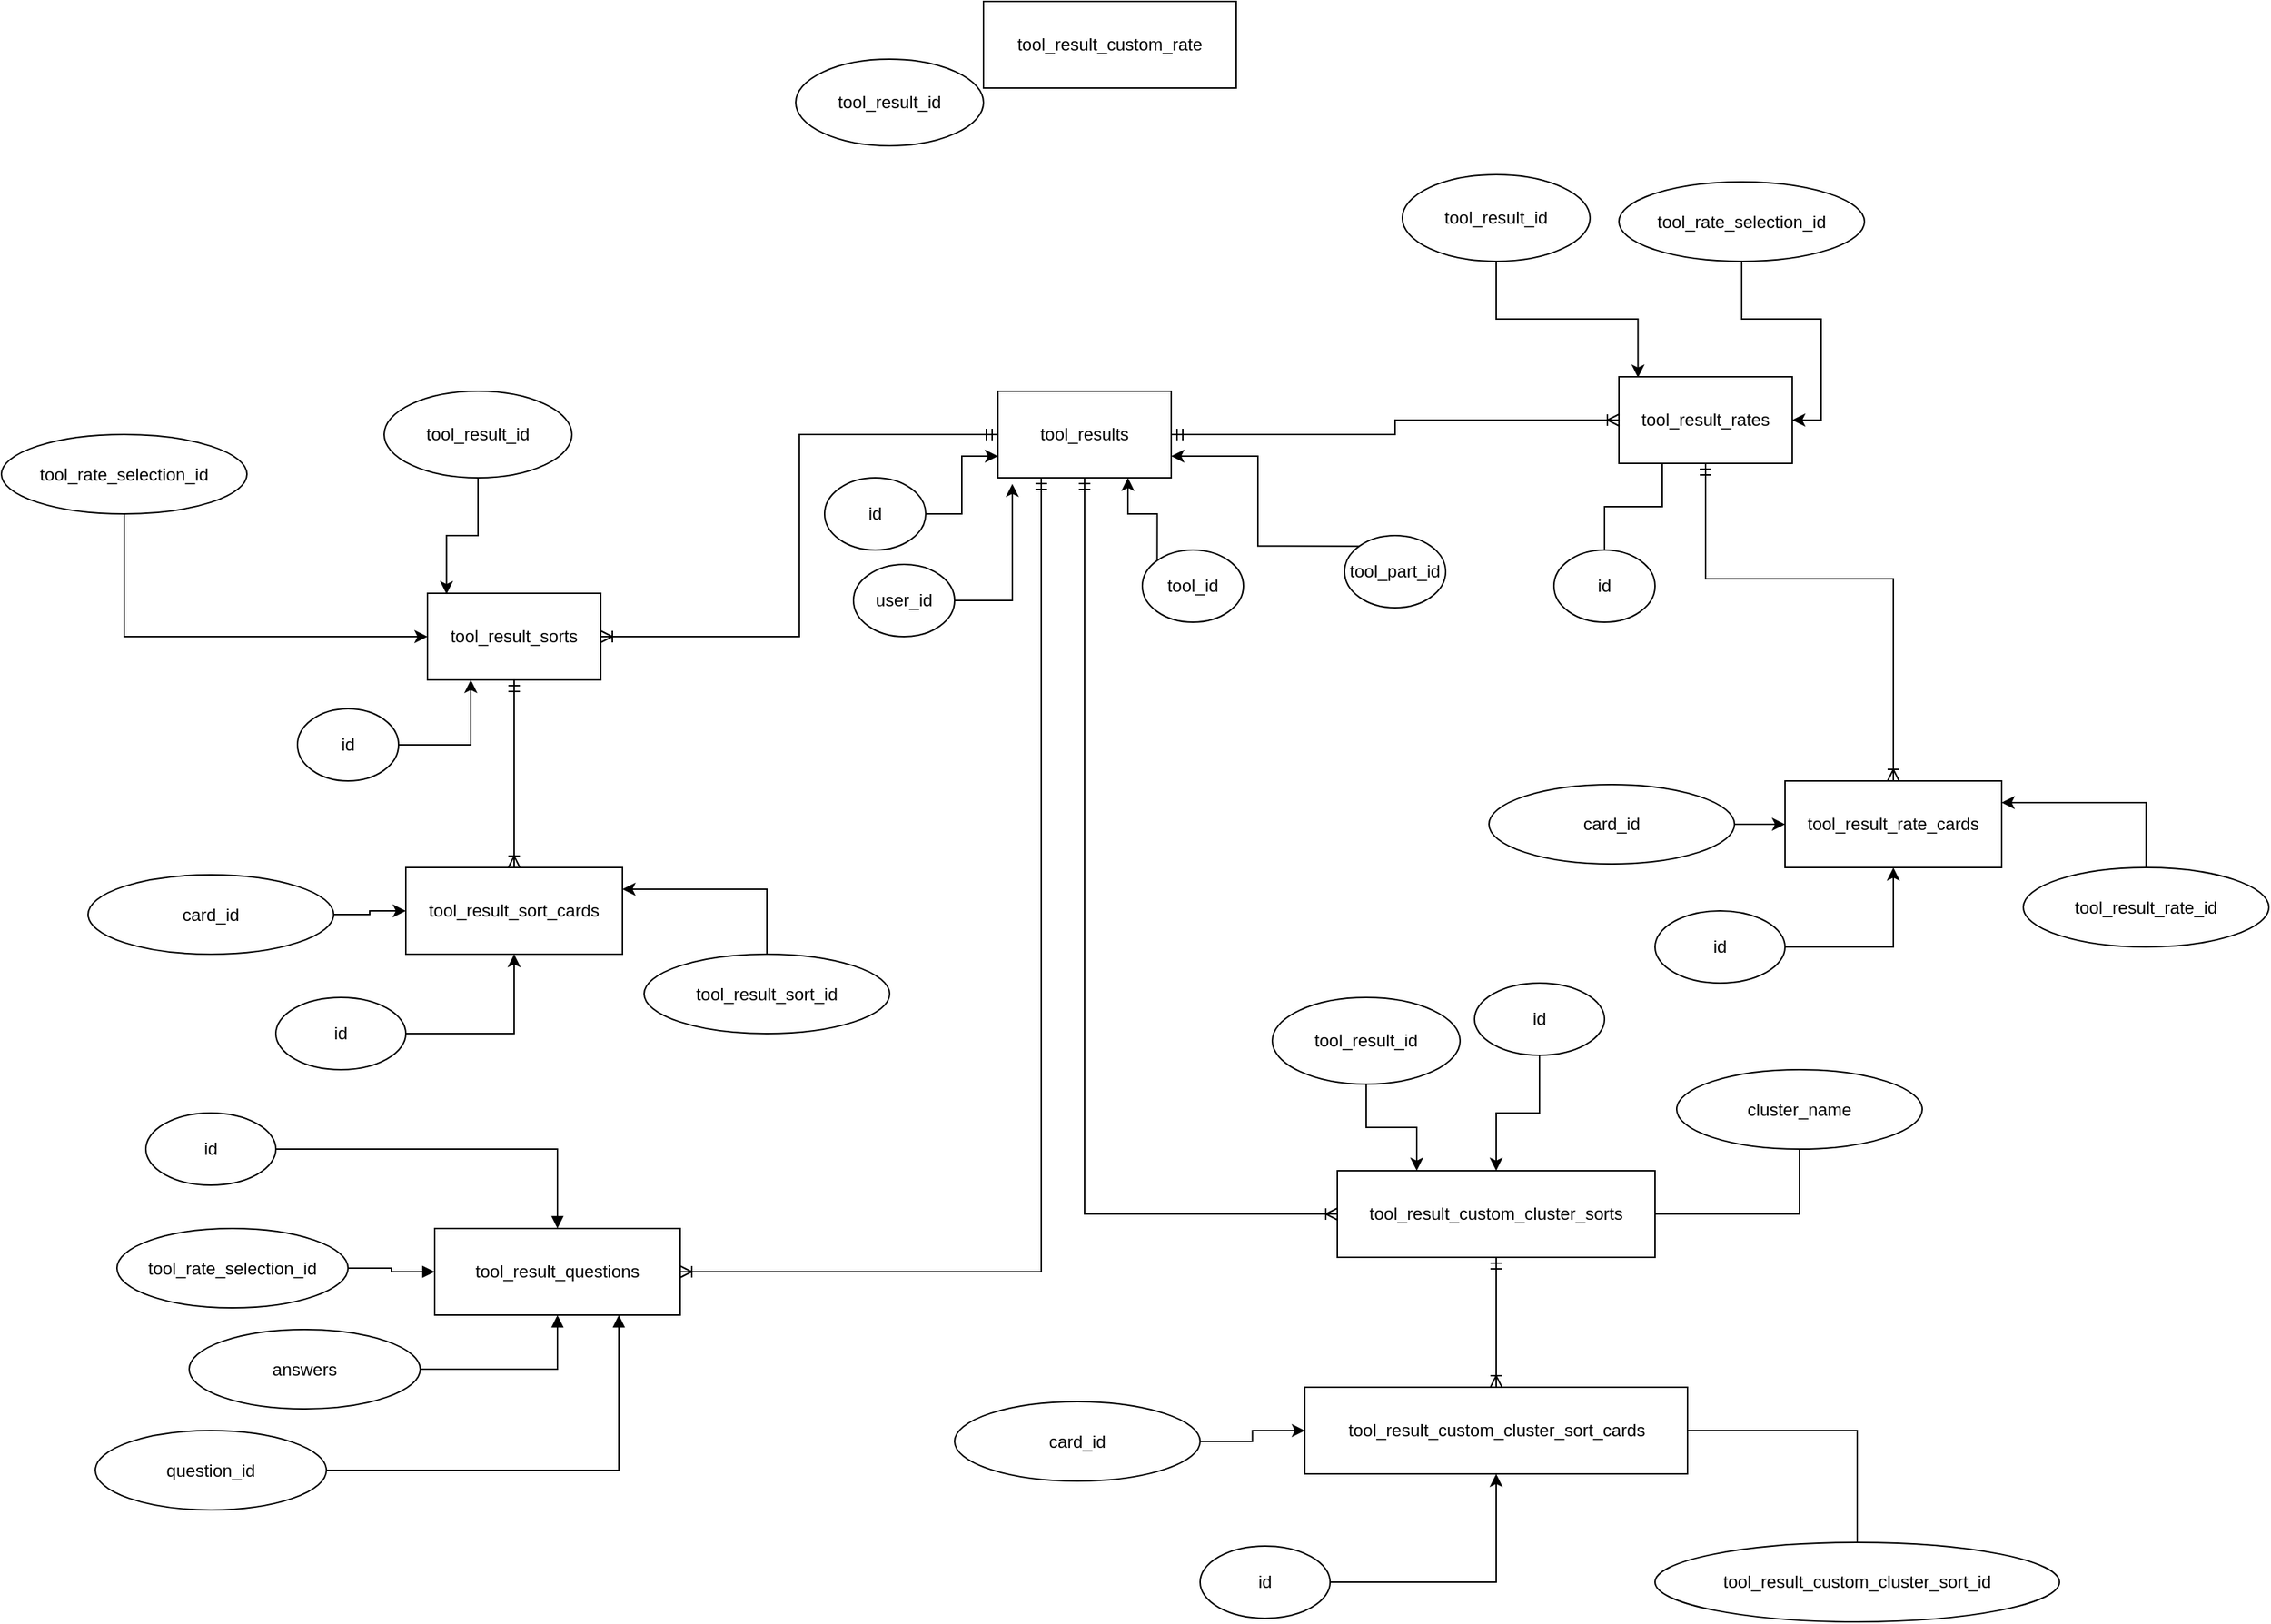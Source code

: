 <mxfile version="14.8.6" type="github">
  <diagram id="s0kK3envSmm_vPZ5UdHi" name="Page-1">
    <mxGraphModel dx="1888" dy="1647" grid="1" gridSize="10" guides="1" tooltips="1" connect="1" arrows="1" fold="1" page="1" pageScale="1" pageWidth="850" pageHeight="1100" math="0" shadow="0">
      <root>
        <mxCell id="0" />
        <mxCell id="1" parent="0" />
        <mxCell id="IBH5QyoZwOED5b6Hb1C7-21" style="edgeStyle=orthogonalEdgeStyle;rounded=0;orthogonalLoop=1;jettySize=auto;html=1;exitX=1;exitY=0.5;exitDx=0;exitDy=0;endArrow=ERoneToMany;endFill=0;startArrow=ERmandOne;startFill=0;" parent="1" source="IBH5QyoZwOED5b6Hb1C7-1" target="IBH5QyoZwOED5b6Hb1C7-9" edge="1">
          <mxGeometry relative="1" as="geometry" />
        </mxCell>
        <mxCell id="1Lqj4-aU47I2CfEqmCzf-34" style="edgeStyle=orthogonalEdgeStyle;rounded=0;orthogonalLoop=1;jettySize=auto;html=1;exitX=0;exitY=0.5;exitDx=0;exitDy=0;entryX=1;entryY=0.5;entryDx=0;entryDy=0;endArrow=ERoneToMany;endFill=0;startArrow=ERmandOne;startFill=0;" parent="1" source="IBH5QyoZwOED5b6Hb1C7-1" target="1Lqj4-aU47I2CfEqmCzf-14" edge="1">
          <mxGeometry relative="1" as="geometry" />
        </mxCell>
        <mxCell id="1Lqj4-aU47I2CfEqmCzf-50" style="edgeStyle=orthogonalEdgeStyle;rounded=0;orthogonalLoop=1;jettySize=auto;html=1;exitX=0.25;exitY=1;exitDx=0;exitDy=0;entryX=1;entryY=0.5;entryDx=0;entryDy=0;startArrow=ERmandOne;startFill=0;endArrow=ERoneToMany;endFill=0;" parent="1" source="IBH5QyoZwOED5b6Hb1C7-1" target="1Lqj4-aU47I2CfEqmCzf-37" edge="1">
          <mxGeometry relative="1" as="geometry" />
        </mxCell>
        <mxCell id="ljA7cv0OlBiPl5dgkO5F-6" style="edgeStyle=orthogonalEdgeStyle;rounded=0;orthogonalLoop=1;jettySize=auto;html=1;exitX=0.5;exitY=1;exitDx=0;exitDy=0;entryX=0;entryY=0.5;entryDx=0;entryDy=0;startArrow=ERmandOne;startFill=0;endArrow=ERoneToMany;endFill=0;" parent="1" source="IBH5QyoZwOED5b6Hb1C7-1" target="ljA7cv0OlBiPl5dgkO5F-1" edge="1">
          <mxGeometry relative="1" as="geometry" />
        </mxCell>
        <mxCell id="IBH5QyoZwOED5b6Hb1C7-1" value="tool_results" style="rounded=0;whiteSpace=wrap;html=1;" parent="1" vertex="1">
          <mxGeometry x="170" y="170" width="120" height="60" as="geometry" />
        </mxCell>
        <mxCell id="b0UbF2IqYbmgygXNMMR_-5" style="edgeStyle=orthogonalEdgeStyle;rounded=0;orthogonalLoop=1;jettySize=auto;html=1;exitX=1;exitY=0.5;exitDx=0;exitDy=0;entryX=0.083;entryY=1.07;entryDx=0;entryDy=0;entryPerimeter=0;" edge="1" parent="1" source="IBH5QyoZwOED5b6Hb1C7-3" target="IBH5QyoZwOED5b6Hb1C7-1">
          <mxGeometry relative="1" as="geometry" />
        </mxCell>
        <mxCell id="IBH5QyoZwOED5b6Hb1C7-3" value="user_id" style="ellipse;whiteSpace=wrap;html=1;" parent="1" vertex="1">
          <mxGeometry x="70" y="290" width="70" height="50" as="geometry" />
        </mxCell>
        <mxCell id="b0UbF2IqYbmgygXNMMR_-3" style="edgeStyle=orthogonalEdgeStyle;rounded=0;orthogonalLoop=1;jettySize=auto;html=1;exitX=0;exitY=0;exitDx=0;exitDy=0;entryX=0.75;entryY=1;entryDx=0;entryDy=0;" edge="1" parent="1" source="IBH5QyoZwOED5b6Hb1C7-5" target="IBH5QyoZwOED5b6Hb1C7-1">
          <mxGeometry relative="1" as="geometry" />
        </mxCell>
        <mxCell id="IBH5QyoZwOED5b6Hb1C7-5" value="tool_id" style="ellipse;whiteSpace=wrap;html=1;" parent="1" vertex="1">
          <mxGeometry x="270" y="280" width="70" height="50" as="geometry" />
        </mxCell>
        <mxCell id="IBH5QyoZwOED5b6Hb1C7-25" style="edgeStyle=orthogonalEdgeStyle;rounded=0;orthogonalLoop=1;jettySize=auto;html=1;exitX=0.5;exitY=1;exitDx=0;exitDy=0;entryX=0.5;entryY=0;entryDx=0;entryDy=0;startArrow=ERmandOne;startFill=0;endArrow=ERoneToMany;endFill=0;" parent="1" source="IBH5QyoZwOED5b6Hb1C7-9" target="IBH5QyoZwOED5b6Hb1C7-22" edge="1">
          <mxGeometry relative="1" as="geometry">
            <Array as="points">
              <mxPoint x="660" y="300" />
              <mxPoint x="790" y="300" />
            </Array>
          </mxGeometry>
        </mxCell>
        <mxCell id="IBH5QyoZwOED5b6Hb1C7-9" value="tool_result_rates" style="rounded=0;whiteSpace=wrap;html=1;" parent="1" vertex="1">
          <mxGeometry x="600" y="160" width="120" height="60" as="geometry" />
        </mxCell>
        <mxCell id="1Lqj4-aU47I2CfEqmCzf-36" style="edgeStyle=orthogonalEdgeStyle;rounded=0;orthogonalLoop=1;jettySize=auto;html=1;exitX=0.5;exitY=0;exitDx=0;exitDy=0;entryX=0.25;entryY=1;entryDx=0;entryDy=0;startArrow=none;startFill=0;endArrow=none;endFill=0;" parent="1" source="IBH5QyoZwOED5b6Hb1C7-10" target="IBH5QyoZwOED5b6Hb1C7-9" edge="1">
          <mxGeometry relative="1" as="geometry" />
        </mxCell>
        <mxCell id="IBH5QyoZwOED5b6Hb1C7-10" value="id" style="ellipse;whiteSpace=wrap;html=1;" parent="1" vertex="1">
          <mxGeometry x="555" y="280" width="70" height="50" as="geometry" />
        </mxCell>
        <mxCell id="IBH5QyoZwOED5b6Hb1C7-17" style="edgeStyle=orthogonalEdgeStyle;rounded=0;orthogonalLoop=1;jettySize=auto;html=1;exitX=0.5;exitY=1;exitDx=0;exitDy=0;entryX=0.11;entryY=0.01;entryDx=0;entryDy=0;entryPerimeter=0;" parent="1" source="IBH5QyoZwOED5b6Hb1C7-12" target="IBH5QyoZwOED5b6Hb1C7-9" edge="1">
          <mxGeometry relative="1" as="geometry" />
        </mxCell>
        <mxCell id="IBH5QyoZwOED5b6Hb1C7-12" value="tool_result_id" style="ellipse;whiteSpace=wrap;html=1;" parent="1" vertex="1">
          <mxGeometry x="450" y="20" width="130" height="60" as="geometry" />
        </mxCell>
        <mxCell id="IBH5QyoZwOED5b6Hb1C7-22" value="tool_result_rate_cards" style="rounded=0;whiteSpace=wrap;html=1;" parent="1" vertex="1">
          <mxGeometry x="715" y="440" width="150" height="60" as="geometry" />
        </mxCell>
        <mxCell id="1Lqj4-aU47I2CfEqmCzf-3" style="edgeStyle=orthogonalEdgeStyle;rounded=0;orthogonalLoop=1;jettySize=auto;html=1;exitX=0.5;exitY=1;exitDx=0;exitDy=0;entryX=1;entryY=0.5;entryDx=0;entryDy=0;" parent="1" source="IBH5QyoZwOED5b6Hb1C7-23" target="IBH5QyoZwOED5b6Hb1C7-9" edge="1">
          <mxGeometry relative="1" as="geometry" />
        </mxCell>
        <mxCell id="IBH5QyoZwOED5b6Hb1C7-23" value="tool_rate_selection_id" style="ellipse;whiteSpace=wrap;html=1;" parent="1" vertex="1">
          <mxGeometry x="600" y="25" width="170" height="55" as="geometry" />
        </mxCell>
        <mxCell id="1Lqj4-aU47I2CfEqmCzf-4" style="edgeStyle=orthogonalEdgeStyle;rounded=0;orthogonalLoop=1;jettySize=auto;html=1;exitX=1;exitY=0.5;exitDx=0;exitDy=0;" parent="1" source="IBH5QyoZwOED5b6Hb1C7-26" target="IBH5QyoZwOED5b6Hb1C7-22" edge="1">
          <mxGeometry relative="1" as="geometry" />
        </mxCell>
        <mxCell id="IBH5QyoZwOED5b6Hb1C7-26" value="id" style="ellipse;whiteSpace=wrap;html=1;" parent="1" vertex="1">
          <mxGeometry x="625" y="530" width="90" height="50" as="geometry" />
        </mxCell>
        <mxCell id="b0UbF2IqYbmgygXNMMR_-7" style="edgeStyle=orthogonalEdgeStyle;rounded=0;orthogonalLoop=1;jettySize=auto;html=1;exitX=1;exitY=0.5;exitDx=0;exitDy=0;entryX=0;entryY=0.75;entryDx=0;entryDy=0;" edge="1" parent="1" source="1Lqj4-aU47I2CfEqmCzf-1" target="IBH5QyoZwOED5b6Hb1C7-1">
          <mxGeometry relative="1" as="geometry" />
        </mxCell>
        <mxCell id="1Lqj4-aU47I2CfEqmCzf-1" value="id" style="ellipse;whiteSpace=wrap;html=1;" parent="1" vertex="1">
          <mxGeometry x="50" y="230" width="70" height="50" as="geometry" />
        </mxCell>
        <mxCell id="1Lqj4-aU47I2CfEqmCzf-6" style="edgeStyle=orthogonalEdgeStyle;rounded=0;orthogonalLoop=1;jettySize=auto;html=1;exitX=0.5;exitY=0;exitDx=0;exitDy=0;entryX=1;entryY=0.25;entryDx=0;entryDy=0;" parent="1" source="1Lqj4-aU47I2CfEqmCzf-5" target="IBH5QyoZwOED5b6Hb1C7-22" edge="1">
          <mxGeometry relative="1" as="geometry" />
        </mxCell>
        <mxCell id="1Lqj4-aU47I2CfEqmCzf-5" value="tool_result_rate_id" style="ellipse;whiteSpace=wrap;html=1;" parent="1" vertex="1">
          <mxGeometry x="880" y="500" width="170" height="55" as="geometry" />
        </mxCell>
        <mxCell id="1Lqj4-aU47I2CfEqmCzf-8" style="edgeStyle=orthogonalEdgeStyle;rounded=0;orthogonalLoop=1;jettySize=auto;html=1;exitX=1;exitY=0.5;exitDx=0;exitDy=0;" parent="1" source="1Lqj4-aU47I2CfEqmCzf-7" target="IBH5QyoZwOED5b6Hb1C7-22" edge="1">
          <mxGeometry relative="1" as="geometry" />
        </mxCell>
        <mxCell id="1Lqj4-aU47I2CfEqmCzf-7" value="card_id" style="ellipse;whiteSpace=wrap;html=1;" parent="1" vertex="1">
          <mxGeometry x="510" y="442.5" width="170" height="55" as="geometry" />
        </mxCell>
        <mxCell id="1Lqj4-aU47I2CfEqmCzf-13" style="edgeStyle=orthogonalEdgeStyle;rounded=0;orthogonalLoop=1;jettySize=auto;html=1;exitX=0.5;exitY=1;exitDx=0;exitDy=0;entryX=0.5;entryY=0;entryDx=0;entryDy=0;startArrow=ERmandOne;startFill=0;endArrow=ERoneToMany;endFill=0;" parent="1" source="1Lqj4-aU47I2CfEqmCzf-14" target="1Lqj4-aU47I2CfEqmCzf-19" edge="1">
          <mxGeometry relative="1" as="geometry" />
        </mxCell>
        <mxCell id="1Lqj4-aU47I2CfEqmCzf-14" value="tool_result_sorts" style="rounded=0;whiteSpace=wrap;html=1;" parent="1" vertex="1">
          <mxGeometry x="-225" y="310" width="120" height="60" as="geometry" />
        </mxCell>
        <mxCell id="1Lqj4-aU47I2CfEqmCzf-15" style="edgeStyle=orthogonalEdgeStyle;rounded=0;orthogonalLoop=1;jettySize=auto;html=1;exitX=1;exitY=0.5;exitDx=0;exitDy=0;entryX=0.25;entryY=1;entryDx=0;entryDy=0;" parent="1" source="1Lqj4-aU47I2CfEqmCzf-16" target="1Lqj4-aU47I2CfEqmCzf-14" edge="1">
          <mxGeometry relative="1" as="geometry" />
        </mxCell>
        <mxCell id="1Lqj4-aU47I2CfEqmCzf-16" value="id" style="ellipse;whiteSpace=wrap;html=1;" parent="1" vertex="1">
          <mxGeometry x="-315" y="390" width="70" height="50" as="geometry" />
        </mxCell>
        <mxCell id="1Lqj4-aU47I2CfEqmCzf-17" style="edgeStyle=orthogonalEdgeStyle;rounded=0;orthogonalLoop=1;jettySize=auto;html=1;exitX=0.5;exitY=1;exitDx=0;exitDy=0;entryX=0.11;entryY=0.01;entryDx=0;entryDy=0;entryPerimeter=0;" parent="1" source="1Lqj4-aU47I2CfEqmCzf-18" target="1Lqj4-aU47I2CfEqmCzf-14" edge="1">
          <mxGeometry relative="1" as="geometry" />
        </mxCell>
        <mxCell id="1Lqj4-aU47I2CfEqmCzf-18" value="tool_result_id" style="ellipse;whiteSpace=wrap;html=1;" parent="1" vertex="1">
          <mxGeometry x="-255" y="170" width="130" height="60" as="geometry" />
        </mxCell>
        <mxCell id="1Lqj4-aU47I2CfEqmCzf-19" value="tool_result_sort_cards" style="rounded=0;whiteSpace=wrap;html=1;" parent="1" vertex="1">
          <mxGeometry x="-240" y="500" width="150" height="60" as="geometry" />
        </mxCell>
        <mxCell id="1Lqj4-aU47I2CfEqmCzf-33" style="edgeStyle=orthogonalEdgeStyle;rounded=0;orthogonalLoop=1;jettySize=auto;html=1;exitX=0.5;exitY=1;exitDx=0;exitDy=0;entryX=0;entryY=0.5;entryDx=0;entryDy=0;" parent="1" source="1Lqj4-aU47I2CfEqmCzf-21" target="1Lqj4-aU47I2CfEqmCzf-14" edge="1">
          <mxGeometry relative="1" as="geometry" />
        </mxCell>
        <mxCell id="1Lqj4-aU47I2CfEqmCzf-21" value="tool_rate_selection_id" style="ellipse;whiteSpace=wrap;html=1;" parent="1" vertex="1">
          <mxGeometry x="-520" y="200" width="170" height="55" as="geometry" />
        </mxCell>
        <mxCell id="1Lqj4-aU47I2CfEqmCzf-22" style="edgeStyle=orthogonalEdgeStyle;rounded=0;orthogonalLoop=1;jettySize=auto;html=1;exitX=1;exitY=0.5;exitDx=0;exitDy=0;" parent="1" source="1Lqj4-aU47I2CfEqmCzf-23" target="1Lqj4-aU47I2CfEqmCzf-19" edge="1">
          <mxGeometry relative="1" as="geometry" />
        </mxCell>
        <mxCell id="1Lqj4-aU47I2CfEqmCzf-23" value="id" style="ellipse;whiteSpace=wrap;html=1;" parent="1" vertex="1">
          <mxGeometry x="-330" y="590" width="90" height="50" as="geometry" />
        </mxCell>
        <mxCell id="1Lqj4-aU47I2CfEqmCzf-24" style="edgeStyle=orthogonalEdgeStyle;rounded=0;orthogonalLoop=1;jettySize=auto;html=1;exitX=0.5;exitY=0;exitDx=0;exitDy=0;entryX=1;entryY=0.25;entryDx=0;entryDy=0;" parent="1" source="1Lqj4-aU47I2CfEqmCzf-25" target="1Lqj4-aU47I2CfEqmCzf-19" edge="1">
          <mxGeometry relative="1" as="geometry" />
        </mxCell>
        <mxCell id="1Lqj4-aU47I2CfEqmCzf-25" value="tool_result_sort_id" style="ellipse;whiteSpace=wrap;html=1;" parent="1" vertex="1">
          <mxGeometry x="-75" y="560" width="170" height="55" as="geometry" />
        </mxCell>
        <mxCell id="1Lqj4-aU47I2CfEqmCzf-31" style="edgeStyle=orthogonalEdgeStyle;rounded=0;orthogonalLoop=1;jettySize=auto;html=1;exitX=1;exitY=0.5;exitDx=0;exitDy=0;" parent="1" source="1Lqj4-aU47I2CfEqmCzf-27" target="1Lqj4-aU47I2CfEqmCzf-19" edge="1">
          <mxGeometry relative="1" as="geometry" />
        </mxCell>
        <mxCell id="1Lqj4-aU47I2CfEqmCzf-27" value="card_id" style="ellipse;whiteSpace=wrap;html=1;" parent="1" vertex="1">
          <mxGeometry x="-460" y="505" width="170" height="55" as="geometry" />
        </mxCell>
        <mxCell id="1Lqj4-aU47I2CfEqmCzf-37" value="tool_result_questions" style="rounded=0;whiteSpace=wrap;html=1;" parent="1" vertex="1">
          <mxGeometry x="-220" y="750" width="170" height="60" as="geometry" />
        </mxCell>
        <mxCell id="1Lqj4-aU47I2CfEqmCzf-41" style="edgeStyle=orthogonalEdgeStyle;rounded=0;orthogonalLoop=1;jettySize=auto;html=1;exitX=1;exitY=0.5;exitDx=0;exitDy=0;startArrow=none;startFill=0;endArrow=block;endFill=1;" parent="1" source="1Lqj4-aU47I2CfEqmCzf-38" target="1Lqj4-aU47I2CfEqmCzf-37" edge="1">
          <mxGeometry relative="1" as="geometry" />
        </mxCell>
        <mxCell id="1Lqj4-aU47I2CfEqmCzf-38" value="tool_rate_selection_id" style="ellipse;whiteSpace=wrap;html=1;" parent="1" vertex="1">
          <mxGeometry x="-440" y="750" width="160" height="55" as="geometry" />
        </mxCell>
        <mxCell id="1Lqj4-aU47I2CfEqmCzf-40" value="" style="edgeStyle=orthogonalEdgeStyle;rounded=0;orthogonalLoop=1;jettySize=auto;html=1;startArrow=none;startFill=0;endArrow=block;endFill=1;" parent="1" source="1Lqj4-aU47I2CfEqmCzf-39" target="1Lqj4-aU47I2CfEqmCzf-37" edge="1">
          <mxGeometry relative="1" as="geometry" />
        </mxCell>
        <mxCell id="1Lqj4-aU47I2CfEqmCzf-39" value="id" style="ellipse;whiteSpace=wrap;html=1;" parent="1" vertex="1">
          <mxGeometry x="-420" y="670" width="90" height="50" as="geometry" />
        </mxCell>
        <mxCell id="1Lqj4-aU47I2CfEqmCzf-43" style="edgeStyle=orthogonalEdgeStyle;rounded=0;orthogonalLoop=1;jettySize=auto;html=1;exitX=1;exitY=0.5;exitDx=0;exitDy=0;startArrow=none;startFill=0;endArrow=block;endFill=1;" parent="1" source="1Lqj4-aU47I2CfEqmCzf-42" target="1Lqj4-aU47I2CfEqmCzf-37" edge="1">
          <mxGeometry relative="1" as="geometry" />
        </mxCell>
        <mxCell id="1Lqj4-aU47I2CfEqmCzf-42" value="answers" style="ellipse;whiteSpace=wrap;html=1;" parent="1" vertex="1">
          <mxGeometry x="-390" y="820" width="160" height="55" as="geometry" />
        </mxCell>
        <mxCell id="b0UbF2IqYbmgygXNMMR_-4" style="edgeStyle=orthogonalEdgeStyle;rounded=0;orthogonalLoop=1;jettySize=auto;html=1;exitX=0;exitY=0;exitDx=0;exitDy=0;entryX=1;entryY=0.75;entryDx=0;entryDy=0;" edge="1" parent="1" source="1Lqj4-aU47I2CfEqmCzf-46" target="IBH5QyoZwOED5b6Hb1C7-1">
          <mxGeometry relative="1" as="geometry" />
        </mxCell>
        <mxCell id="1Lqj4-aU47I2CfEqmCzf-46" value="tool_part_id" style="ellipse;whiteSpace=wrap;html=1;" parent="1" vertex="1">
          <mxGeometry x="410" y="270" width="70" height="50" as="geometry" />
        </mxCell>
        <mxCell id="1Lqj4-aU47I2CfEqmCzf-49" style="edgeStyle=orthogonalEdgeStyle;rounded=0;orthogonalLoop=1;jettySize=auto;html=1;exitX=1;exitY=0.5;exitDx=0;exitDy=0;entryX=0.75;entryY=1;entryDx=0;entryDy=0;startArrow=none;startFill=0;endArrow=block;endFill=1;" parent="1" source="1Lqj4-aU47I2CfEqmCzf-48" target="1Lqj4-aU47I2CfEqmCzf-37" edge="1">
          <mxGeometry relative="1" as="geometry" />
        </mxCell>
        <mxCell id="1Lqj4-aU47I2CfEqmCzf-48" value="question_id" style="ellipse;whiteSpace=wrap;html=1;" parent="1" vertex="1">
          <mxGeometry x="-455" y="890" width="160" height="55" as="geometry" />
        </mxCell>
        <mxCell id="ljA7cv0OlBiPl5dgkO5F-14" style="edgeStyle=orthogonalEdgeStyle;rounded=0;orthogonalLoop=1;jettySize=auto;html=1;exitX=0.5;exitY=1;exitDx=0;exitDy=0;entryX=0.5;entryY=0;entryDx=0;entryDy=0;startArrow=ERmandOne;startFill=0;endArrow=ERoneToMany;endFill=0;" parent="1" source="ljA7cv0OlBiPl5dgkO5F-1" target="ljA7cv0OlBiPl5dgkO5F-7" edge="1">
          <mxGeometry relative="1" as="geometry" />
        </mxCell>
        <mxCell id="ljA7cv0OlBiPl5dgkO5F-17" style="edgeStyle=orthogonalEdgeStyle;rounded=0;orthogonalLoop=1;jettySize=auto;html=1;exitX=1;exitY=0.5;exitDx=0;exitDy=0;startArrow=none;startFill=0;endArrow=none;endFill=0;" parent="1" source="ljA7cv0OlBiPl5dgkO5F-1" target="ljA7cv0OlBiPl5dgkO5F-16" edge="1">
          <mxGeometry relative="1" as="geometry" />
        </mxCell>
        <mxCell id="ljA7cv0OlBiPl5dgkO5F-1" value="tool_result_custom_cluster_sorts" style="rounded=0;whiteSpace=wrap;html=1;" parent="1" vertex="1">
          <mxGeometry x="405" y="710" width="220" height="60" as="geometry" />
        </mxCell>
        <mxCell id="ljA7cv0OlBiPl5dgkO5F-3" style="edgeStyle=orthogonalEdgeStyle;rounded=0;orthogonalLoop=1;jettySize=auto;html=1;exitX=0.5;exitY=1;exitDx=0;exitDy=0;entryX=0.25;entryY=0;entryDx=0;entryDy=0;" parent="1" source="ljA7cv0OlBiPl5dgkO5F-2" target="ljA7cv0OlBiPl5dgkO5F-1" edge="1">
          <mxGeometry relative="1" as="geometry" />
        </mxCell>
        <mxCell id="ljA7cv0OlBiPl5dgkO5F-2" value="tool_result_id" style="ellipse;whiteSpace=wrap;html=1;" parent="1" vertex="1">
          <mxGeometry x="360" y="590" width="130" height="60" as="geometry" />
        </mxCell>
        <mxCell id="ljA7cv0OlBiPl5dgkO5F-5" style="edgeStyle=orthogonalEdgeStyle;rounded=0;orthogonalLoop=1;jettySize=auto;html=1;exitX=0.5;exitY=1;exitDx=0;exitDy=0;" parent="1" source="ljA7cv0OlBiPl5dgkO5F-4" target="ljA7cv0OlBiPl5dgkO5F-1" edge="1">
          <mxGeometry relative="1" as="geometry" />
        </mxCell>
        <mxCell id="ljA7cv0OlBiPl5dgkO5F-4" value="id" style="ellipse;whiteSpace=wrap;html=1;" parent="1" vertex="1">
          <mxGeometry x="500" y="580" width="90" height="50" as="geometry" />
        </mxCell>
        <mxCell id="ljA7cv0OlBiPl5dgkO5F-7" value="tool_result_custom_cluster_sort_cards" style="rounded=0;whiteSpace=wrap;html=1;" parent="1" vertex="1">
          <mxGeometry x="382.5" y="860" width="265" height="60" as="geometry" />
        </mxCell>
        <mxCell id="ljA7cv0OlBiPl5dgkO5F-8" style="edgeStyle=orthogonalEdgeStyle;rounded=0;orthogonalLoop=1;jettySize=auto;html=1;exitX=1;exitY=0.5;exitDx=0;exitDy=0;" parent="1" source="ljA7cv0OlBiPl5dgkO5F-9" target="ljA7cv0OlBiPl5dgkO5F-7" edge="1">
          <mxGeometry relative="1" as="geometry" />
        </mxCell>
        <mxCell id="ljA7cv0OlBiPl5dgkO5F-9" value="id" style="ellipse;whiteSpace=wrap;html=1;" parent="1" vertex="1">
          <mxGeometry x="310" y="970" width="90" height="50" as="geometry" />
        </mxCell>
        <mxCell id="ljA7cv0OlBiPl5dgkO5F-12" style="edgeStyle=orthogonalEdgeStyle;rounded=0;orthogonalLoop=1;jettySize=auto;html=1;exitX=1;exitY=0.5;exitDx=0;exitDy=0;" parent="1" source="ljA7cv0OlBiPl5dgkO5F-13" target="ljA7cv0OlBiPl5dgkO5F-7" edge="1">
          <mxGeometry relative="1" as="geometry" />
        </mxCell>
        <mxCell id="ljA7cv0OlBiPl5dgkO5F-13" value="card_id" style="ellipse;whiteSpace=wrap;html=1;" parent="1" vertex="1">
          <mxGeometry x="140" y="870" width="170" height="55" as="geometry" />
        </mxCell>
        <mxCell id="ljA7cv0OlBiPl5dgkO5F-18" style="edgeStyle=orthogonalEdgeStyle;rounded=0;orthogonalLoop=1;jettySize=auto;html=1;exitX=0.5;exitY=0;exitDx=0;exitDy=0;entryX=1;entryY=0.5;entryDx=0;entryDy=0;startArrow=none;startFill=0;endArrow=none;endFill=0;" parent="1" source="ljA7cv0OlBiPl5dgkO5F-15" target="ljA7cv0OlBiPl5dgkO5F-7" edge="1">
          <mxGeometry relative="1" as="geometry" />
        </mxCell>
        <mxCell id="ljA7cv0OlBiPl5dgkO5F-15" value="tool_result_custom_cluster_sort_id" style="ellipse;whiteSpace=wrap;html=1;" parent="1" vertex="1">
          <mxGeometry x="625" y="967.5" width="280" height="55" as="geometry" />
        </mxCell>
        <mxCell id="ljA7cv0OlBiPl5dgkO5F-16" value="cluster_name" style="ellipse;whiteSpace=wrap;html=1;" parent="1" vertex="1">
          <mxGeometry x="640" y="640" width="170" height="55" as="geometry" />
        </mxCell>
        <mxCell id="b0UbF2IqYbmgygXNMMR_-1" value="tool_result_custom_rate" style="rounded=0;whiteSpace=wrap;html=1;" vertex="1" parent="1">
          <mxGeometry x="160" y="-100" width="175" height="60" as="geometry" />
        </mxCell>
        <mxCell id="b0UbF2IqYbmgygXNMMR_-2" value="tool_result_id" style="ellipse;whiteSpace=wrap;html=1;" vertex="1" parent="1">
          <mxGeometry x="30" y="-60" width="130" height="60" as="geometry" />
        </mxCell>
      </root>
    </mxGraphModel>
  </diagram>
</mxfile>
